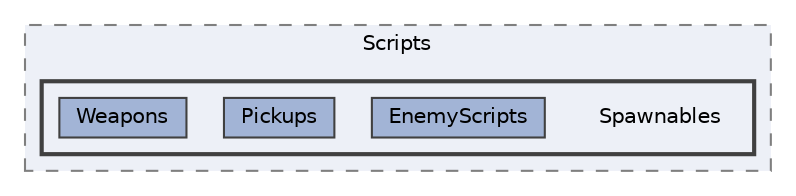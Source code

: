 digraph "Kodiky/Unity/Lunar Guardian/Assets/Scripts/Spawnables"
{
 // LATEX_PDF_SIZE
  bgcolor="transparent";
  edge [fontname=Helvetica,fontsize=10,labelfontname=Helvetica,labelfontsize=10];
  node [fontname=Helvetica,fontsize=10,shape=box,height=0.2,width=0.4];
  compound=true
  subgraph clusterdir_eafa3ede844cebaea84dd2aa4dbee8b8 {
    graph [ bgcolor="#edf0f7", pencolor="grey50", label="Scripts", fontname=Helvetica,fontsize=10 style="filled,dashed", URL="dir_eafa3ede844cebaea84dd2aa4dbee8b8.html",tooltip=""]
  subgraph clusterdir_112ce5a565d33a11be33b429bfe568c9 {
    graph [ bgcolor="#edf0f7", pencolor="grey25", label="", fontname=Helvetica,fontsize=10 style="filled,bold", URL="dir_112ce5a565d33a11be33b429bfe568c9.html",tooltip=""]
    dir_112ce5a565d33a11be33b429bfe568c9 [shape=plaintext, label="Spawnables"];
  dir_03cd47860790084c5622249ea72fde39 [label="EnemyScripts", fillcolor="#a2b4d6", color="grey25", style="filled", URL="dir_03cd47860790084c5622249ea72fde39.html",tooltip=""];
  dir_c179b515d0f8b52c3b1d7181df983408 [label="Pickups", fillcolor="#a2b4d6", color="grey25", style="filled", URL="dir_c179b515d0f8b52c3b1d7181df983408.html",tooltip=""];
  dir_3e39e38e0e56cd445bd74acfc92353ea [label="Weapons", fillcolor="#a2b4d6", color="grey25", style="filled", URL="dir_3e39e38e0e56cd445bd74acfc92353ea.html",tooltip=""];
  }
  }
}
